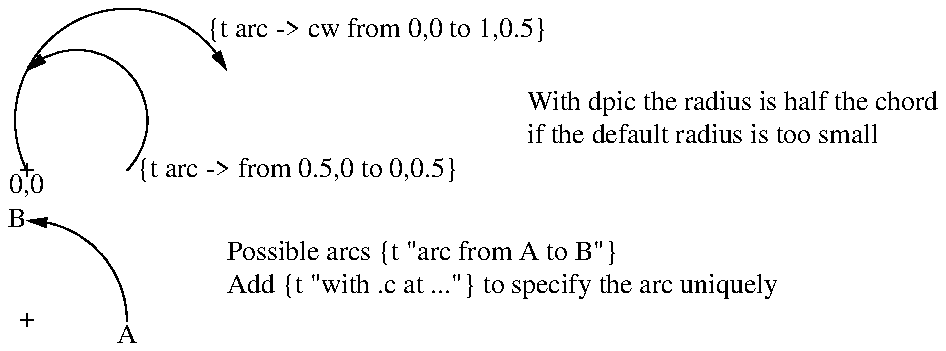 .PS
  "+" at 0,0
  "0,0" below
  arc -> from 0.5,0 to 0,0.5
  "{\tt arc -> from 0.5,0 to 0,0.5}" at 0.55,0 ljust
  arc -> cw from 0,0 to 1,0.5
  "{\tt arc -> cw from 0,0 to 1,0.5}" ljust at .9,.7
"With dpic the radius is half the chord" ljust at 2.5,.25 \
"if the default radius is too small" ljust
  move to 5.0,.25

[ arc -> left  from 0.5,0 to 0,0.5 rad 0.5
  "+" at last arc.c
  "A" at 0.5,0 below
  "B" at 0,0.5 rjust
  arc -> right from 0.5,0 to 0,0.5 rad 0.5 dashed
  "+" at last arc.c
  ] with .nw at 0,-.25
"Possible arcs {\tt \"arc from A to B\"}" ljust \
 at last [].e+(0.5,0) \
    "Add {\tt \"with .c at ...\"} to specify the arc uniquely" ljust
.PE
